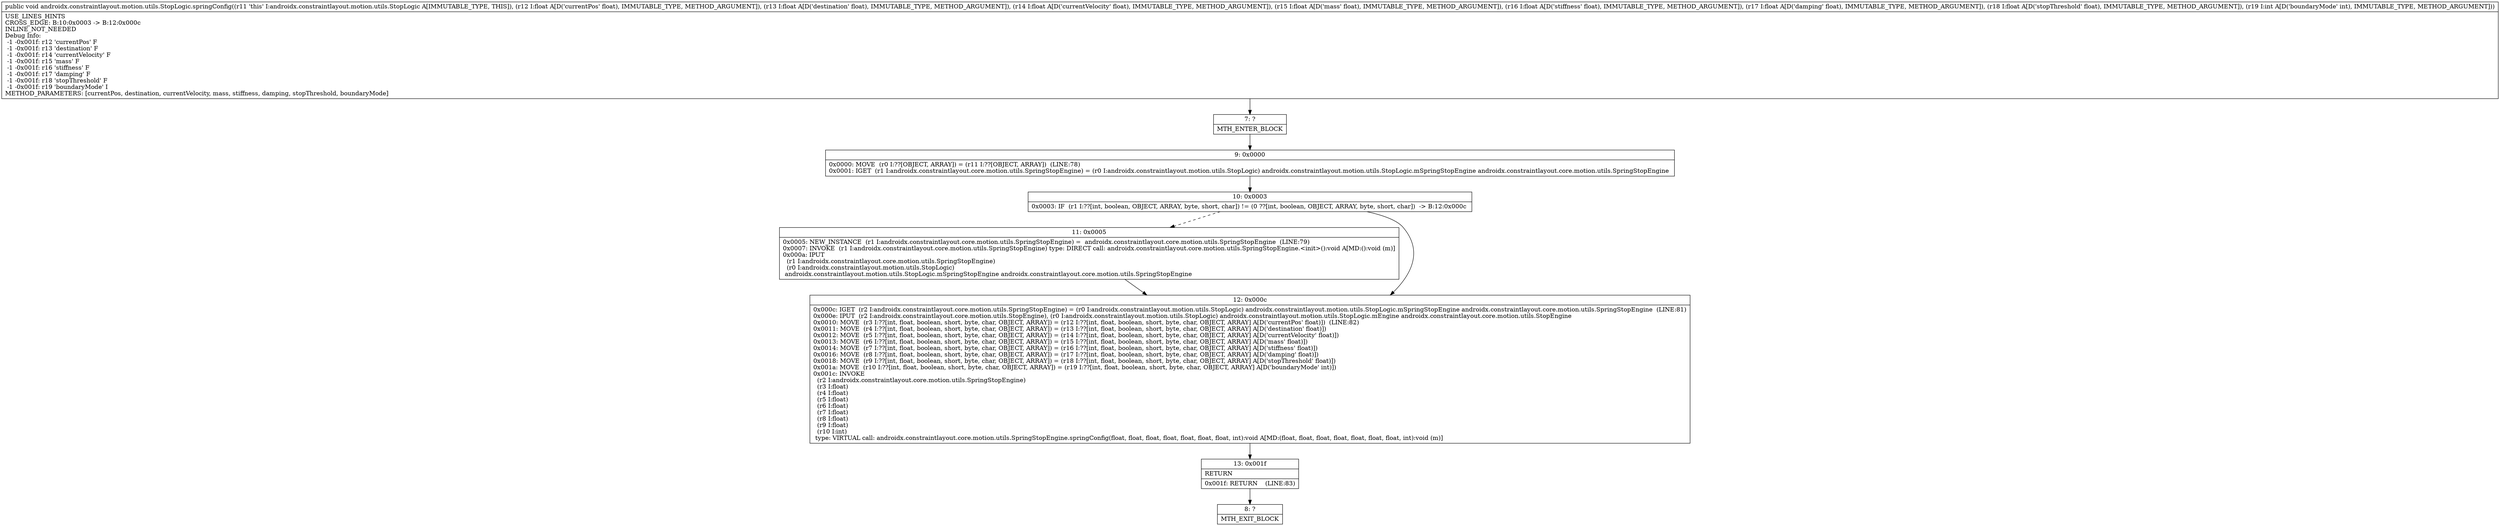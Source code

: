 digraph "CFG forandroidx.constraintlayout.motion.utils.StopLogic.springConfig(FFFFFFFI)V" {
Node_7 [shape=record,label="{7\:\ ?|MTH_ENTER_BLOCK\l}"];
Node_9 [shape=record,label="{9\:\ 0x0000|0x0000: MOVE  (r0 I:??[OBJECT, ARRAY]) = (r11 I:??[OBJECT, ARRAY])  (LINE:78)\l0x0001: IGET  (r1 I:androidx.constraintlayout.core.motion.utils.SpringStopEngine) = (r0 I:androidx.constraintlayout.motion.utils.StopLogic) androidx.constraintlayout.motion.utils.StopLogic.mSpringStopEngine androidx.constraintlayout.core.motion.utils.SpringStopEngine \l}"];
Node_10 [shape=record,label="{10\:\ 0x0003|0x0003: IF  (r1 I:??[int, boolean, OBJECT, ARRAY, byte, short, char]) != (0 ??[int, boolean, OBJECT, ARRAY, byte, short, char])  \-\> B:12:0x000c \l}"];
Node_11 [shape=record,label="{11\:\ 0x0005|0x0005: NEW_INSTANCE  (r1 I:androidx.constraintlayout.core.motion.utils.SpringStopEngine) =  androidx.constraintlayout.core.motion.utils.SpringStopEngine  (LINE:79)\l0x0007: INVOKE  (r1 I:androidx.constraintlayout.core.motion.utils.SpringStopEngine) type: DIRECT call: androidx.constraintlayout.core.motion.utils.SpringStopEngine.\<init\>():void A[MD:():void (m)]\l0x000a: IPUT  \l  (r1 I:androidx.constraintlayout.core.motion.utils.SpringStopEngine)\l  (r0 I:androidx.constraintlayout.motion.utils.StopLogic)\l androidx.constraintlayout.motion.utils.StopLogic.mSpringStopEngine androidx.constraintlayout.core.motion.utils.SpringStopEngine \l}"];
Node_12 [shape=record,label="{12\:\ 0x000c|0x000c: IGET  (r2 I:androidx.constraintlayout.core.motion.utils.SpringStopEngine) = (r0 I:androidx.constraintlayout.motion.utils.StopLogic) androidx.constraintlayout.motion.utils.StopLogic.mSpringStopEngine androidx.constraintlayout.core.motion.utils.SpringStopEngine  (LINE:81)\l0x000e: IPUT  (r2 I:androidx.constraintlayout.core.motion.utils.StopEngine), (r0 I:androidx.constraintlayout.motion.utils.StopLogic) androidx.constraintlayout.motion.utils.StopLogic.mEngine androidx.constraintlayout.core.motion.utils.StopEngine \l0x0010: MOVE  (r3 I:??[int, float, boolean, short, byte, char, OBJECT, ARRAY]) = (r12 I:??[int, float, boolean, short, byte, char, OBJECT, ARRAY] A[D('currentPos' float)])  (LINE:82)\l0x0011: MOVE  (r4 I:??[int, float, boolean, short, byte, char, OBJECT, ARRAY]) = (r13 I:??[int, float, boolean, short, byte, char, OBJECT, ARRAY] A[D('destination' float)]) \l0x0012: MOVE  (r5 I:??[int, float, boolean, short, byte, char, OBJECT, ARRAY]) = (r14 I:??[int, float, boolean, short, byte, char, OBJECT, ARRAY] A[D('currentVelocity' float)]) \l0x0013: MOVE  (r6 I:??[int, float, boolean, short, byte, char, OBJECT, ARRAY]) = (r15 I:??[int, float, boolean, short, byte, char, OBJECT, ARRAY] A[D('mass' float)]) \l0x0014: MOVE  (r7 I:??[int, float, boolean, short, byte, char, OBJECT, ARRAY]) = (r16 I:??[int, float, boolean, short, byte, char, OBJECT, ARRAY] A[D('stiffness' float)]) \l0x0016: MOVE  (r8 I:??[int, float, boolean, short, byte, char, OBJECT, ARRAY]) = (r17 I:??[int, float, boolean, short, byte, char, OBJECT, ARRAY] A[D('damping' float)]) \l0x0018: MOVE  (r9 I:??[int, float, boolean, short, byte, char, OBJECT, ARRAY]) = (r18 I:??[int, float, boolean, short, byte, char, OBJECT, ARRAY] A[D('stopThreshold' float)]) \l0x001a: MOVE  (r10 I:??[int, float, boolean, short, byte, char, OBJECT, ARRAY]) = (r19 I:??[int, float, boolean, short, byte, char, OBJECT, ARRAY] A[D('boundaryMode' int)]) \l0x001c: INVOKE  \l  (r2 I:androidx.constraintlayout.core.motion.utils.SpringStopEngine)\l  (r3 I:float)\l  (r4 I:float)\l  (r5 I:float)\l  (r6 I:float)\l  (r7 I:float)\l  (r8 I:float)\l  (r9 I:float)\l  (r10 I:int)\l type: VIRTUAL call: androidx.constraintlayout.core.motion.utils.SpringStopEngine.springConfig(float, float, float, float, float, float, float, int):void A[MD:(float, float, float, float, float, float, float, int):void (m)]\l}"];
Node_13 [shape=record,label="{13\:\ 0x001f|RETURN\l|0x001f: RETURN    (LINE:83)\l}"];
Node_8 [shape=record,label="{8\:\ ?|MTH_EXIT_BLOCK\l}"];
MethodNode[shape=record,label="{public void androidx.constraintlayout.motion.utils.StopLogic.springConfig((r11 'this' I:androidx.constraintlayout.motion.utils.StopLogic A[IMMUTABLE_TYPE, THIS]), (r12 I:float A[D('currentPos' float), IMMUTABLE_TYPE, METHOD_ARGUMENT]), (r13 I:float A[D('destination' float), IMMUTABLE_TYPE, METHOD_ARGUMENT]), (r14 I:float A[D('currentVelocity' float), IMMUTABLE_TYPE, METHOD_ARGUMENT]), (r15 I:float A[D('mass' float), IMMUTABLE_TYPE, METHOD_ARGUMENT]), (r16 I:float A[D('stiffness' float), IMMUTABLE_TYPE, METHOD_ARGUMENT]), (r17 I:float A[D('damping' float), IMMUTABLE_TYPE, METHOD_ARGUMENT]), (r18 I:float A[D('stopThreshold' float), IMMUTABLE_TYPE, METHOD_ARGUMENT]), (r19 I:int A[D('boundaryMode' int), IMMUTABLE_TYPE, METHOD_ARGUMENT]))  | USE_LINES_HINTS\lCROSS_EDGE: B:10:0x0003 \-\> B:12:0x000c\lINLINE_NOT_NEEDED\lDebug Info:\l  \-1 \-0x001f: r12 'currentPos' F\l  \-1 \-0x001f: r13 'destination' F\l  \-1 \-0x001f: r14 'currentVelocity' F\l  \-1 \-0x001f: r15 'mass' F\l  \-1 \-0x001f: r16 'stiffness' F\l  \-1 \-0x001f: r17 'damping' F\l  \-1 \-0x001f: r18 'stopThreshold' F\l  \-1 \-0x001f: r19 'boundaryMode' I\lMETHOD_PARAMETERS: [currentPos, destination, currentVelocity, mass, stiffness, damping, stopThreshold, boundaryMode]\l}"];
MethodNode -> Node_7;Node_7 -> Node_9;
Node_9 -> Node_10;
Node_10 -> Node_11[style=dashed];
Node_10 -> Node_12;
Node_11 -> Node_12;
Node_12 -> Node_13;
Node_13 -> Node_8;
}

